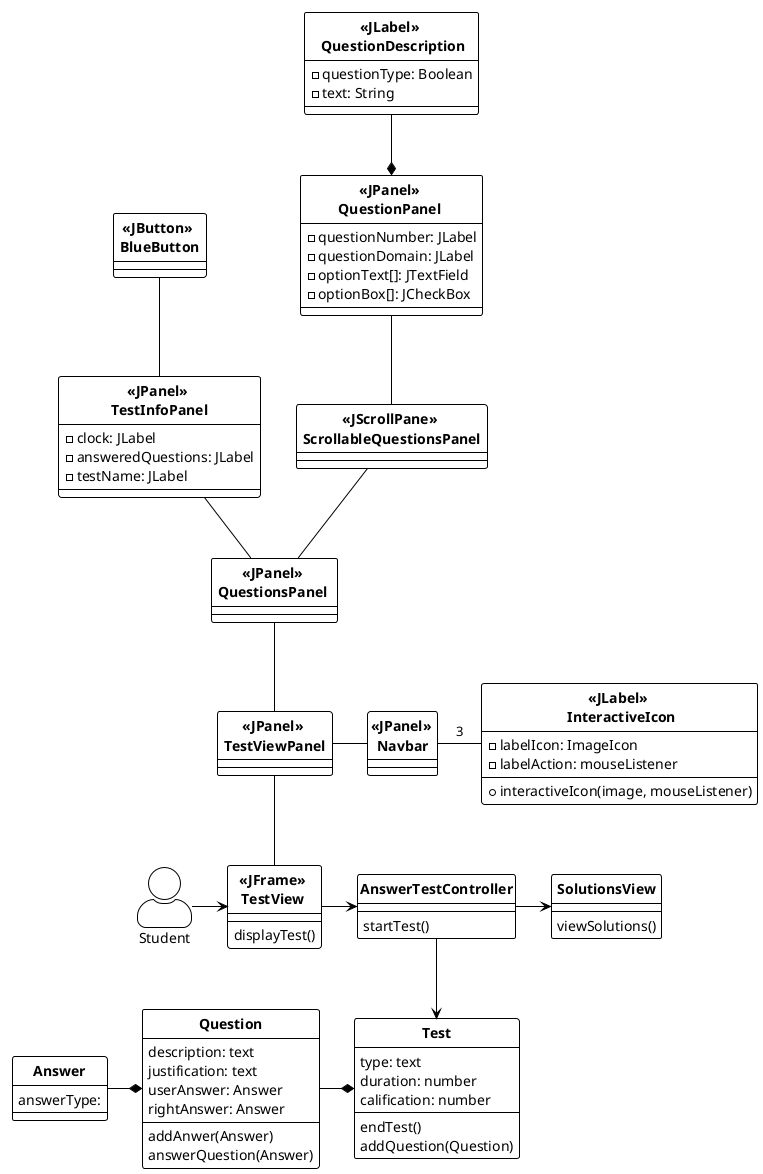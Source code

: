 @startUML designClassesUseCase2

<style>
classDiagram {
  class {
      header {
        FontStyle bold
      }
  }
}
</style>

!theme plain
hide circle

skinparam actorStyle awesome
allowmixing

actor Student

'' NAVBAR

Class "<<JPanel>> \n Navbar " as Navbar {
}

Class "<<JLabel>> \n InteractiveIcon" as InteractiveIcon {
    - labelIcon: ImageIcon
    - labelAction: mouseListener
    + interactiveIcon(image, mouseListener)
}

InteractiveIcon -l- Navbar: 3

'' TESTVIEW

Class "<<JPanel>> \n TestViewPanel " as TestViewPanel {

}

Class "<<JPanel>> \n QuestionsPanel  " as QuestionsPanel {

}

Class "<<JPanel>> \n TestInfoPanel " as TestInfoPanel {
    - clock: JLabel 
    - answeredQuestions: JLabel
    - testName: JLabel
}

Class "<<JScrollPane>> \n ScrollableQuestionsPanel " as ScrollableQuestionsPanel {

}

Class "<<JButton>> \n BlueButton " as BlueButton {

}

Class "<<JPanel>> \n QuestionPanel  " as QuestionPanel {
    - questionNumber: JLabel
    - questionDomain: JLabel
    - optionText[]: JTextField
    - optionBox[]: JCheckBox
}

Class "<<JLabel>> \n QuestionDescription" as QuestionDescription {
    - questionType: Boolean
    - text: String
}

QuestionPanel -- ScrollableQuestionsPanel

TestInfoPanel -- QuestionsPanel

BlueButton -- TestInfoPanel

ScrollableQuestionsPanel -- QuestionsPanel

Navbar -l- TestViewPanel
QuestionsPanel -- TestViewPanel
TestViewPanel -- TestView
QuestionDescription -d-* QuestionPanel

Class "<<JFrame>> \n TestView  " as TestView{

    displayTest()

}

Class AnswerTestController{

    startTest()
}

Class SolutionsView{

    viewSolutions()
}

Class Test{

    type: text 
    duration: number
    calification: number

    endTest()
    addQuestion(Question)
}

Class Question{

    description: text
    justification: text
    userAnswer: Answer
    rightAnswer: Answer

    addAnwer(Answer)
    answerQuestion(Answer)
}

Class Answer{

    answerType:
}


Student -r-> TestView

TestView -r-> AnswerTestController

AnswerTestController -r-> SolutionsView

AnswerTestController -d-> Test

Question -r-* Test

Answer -r-* Question


@endUML